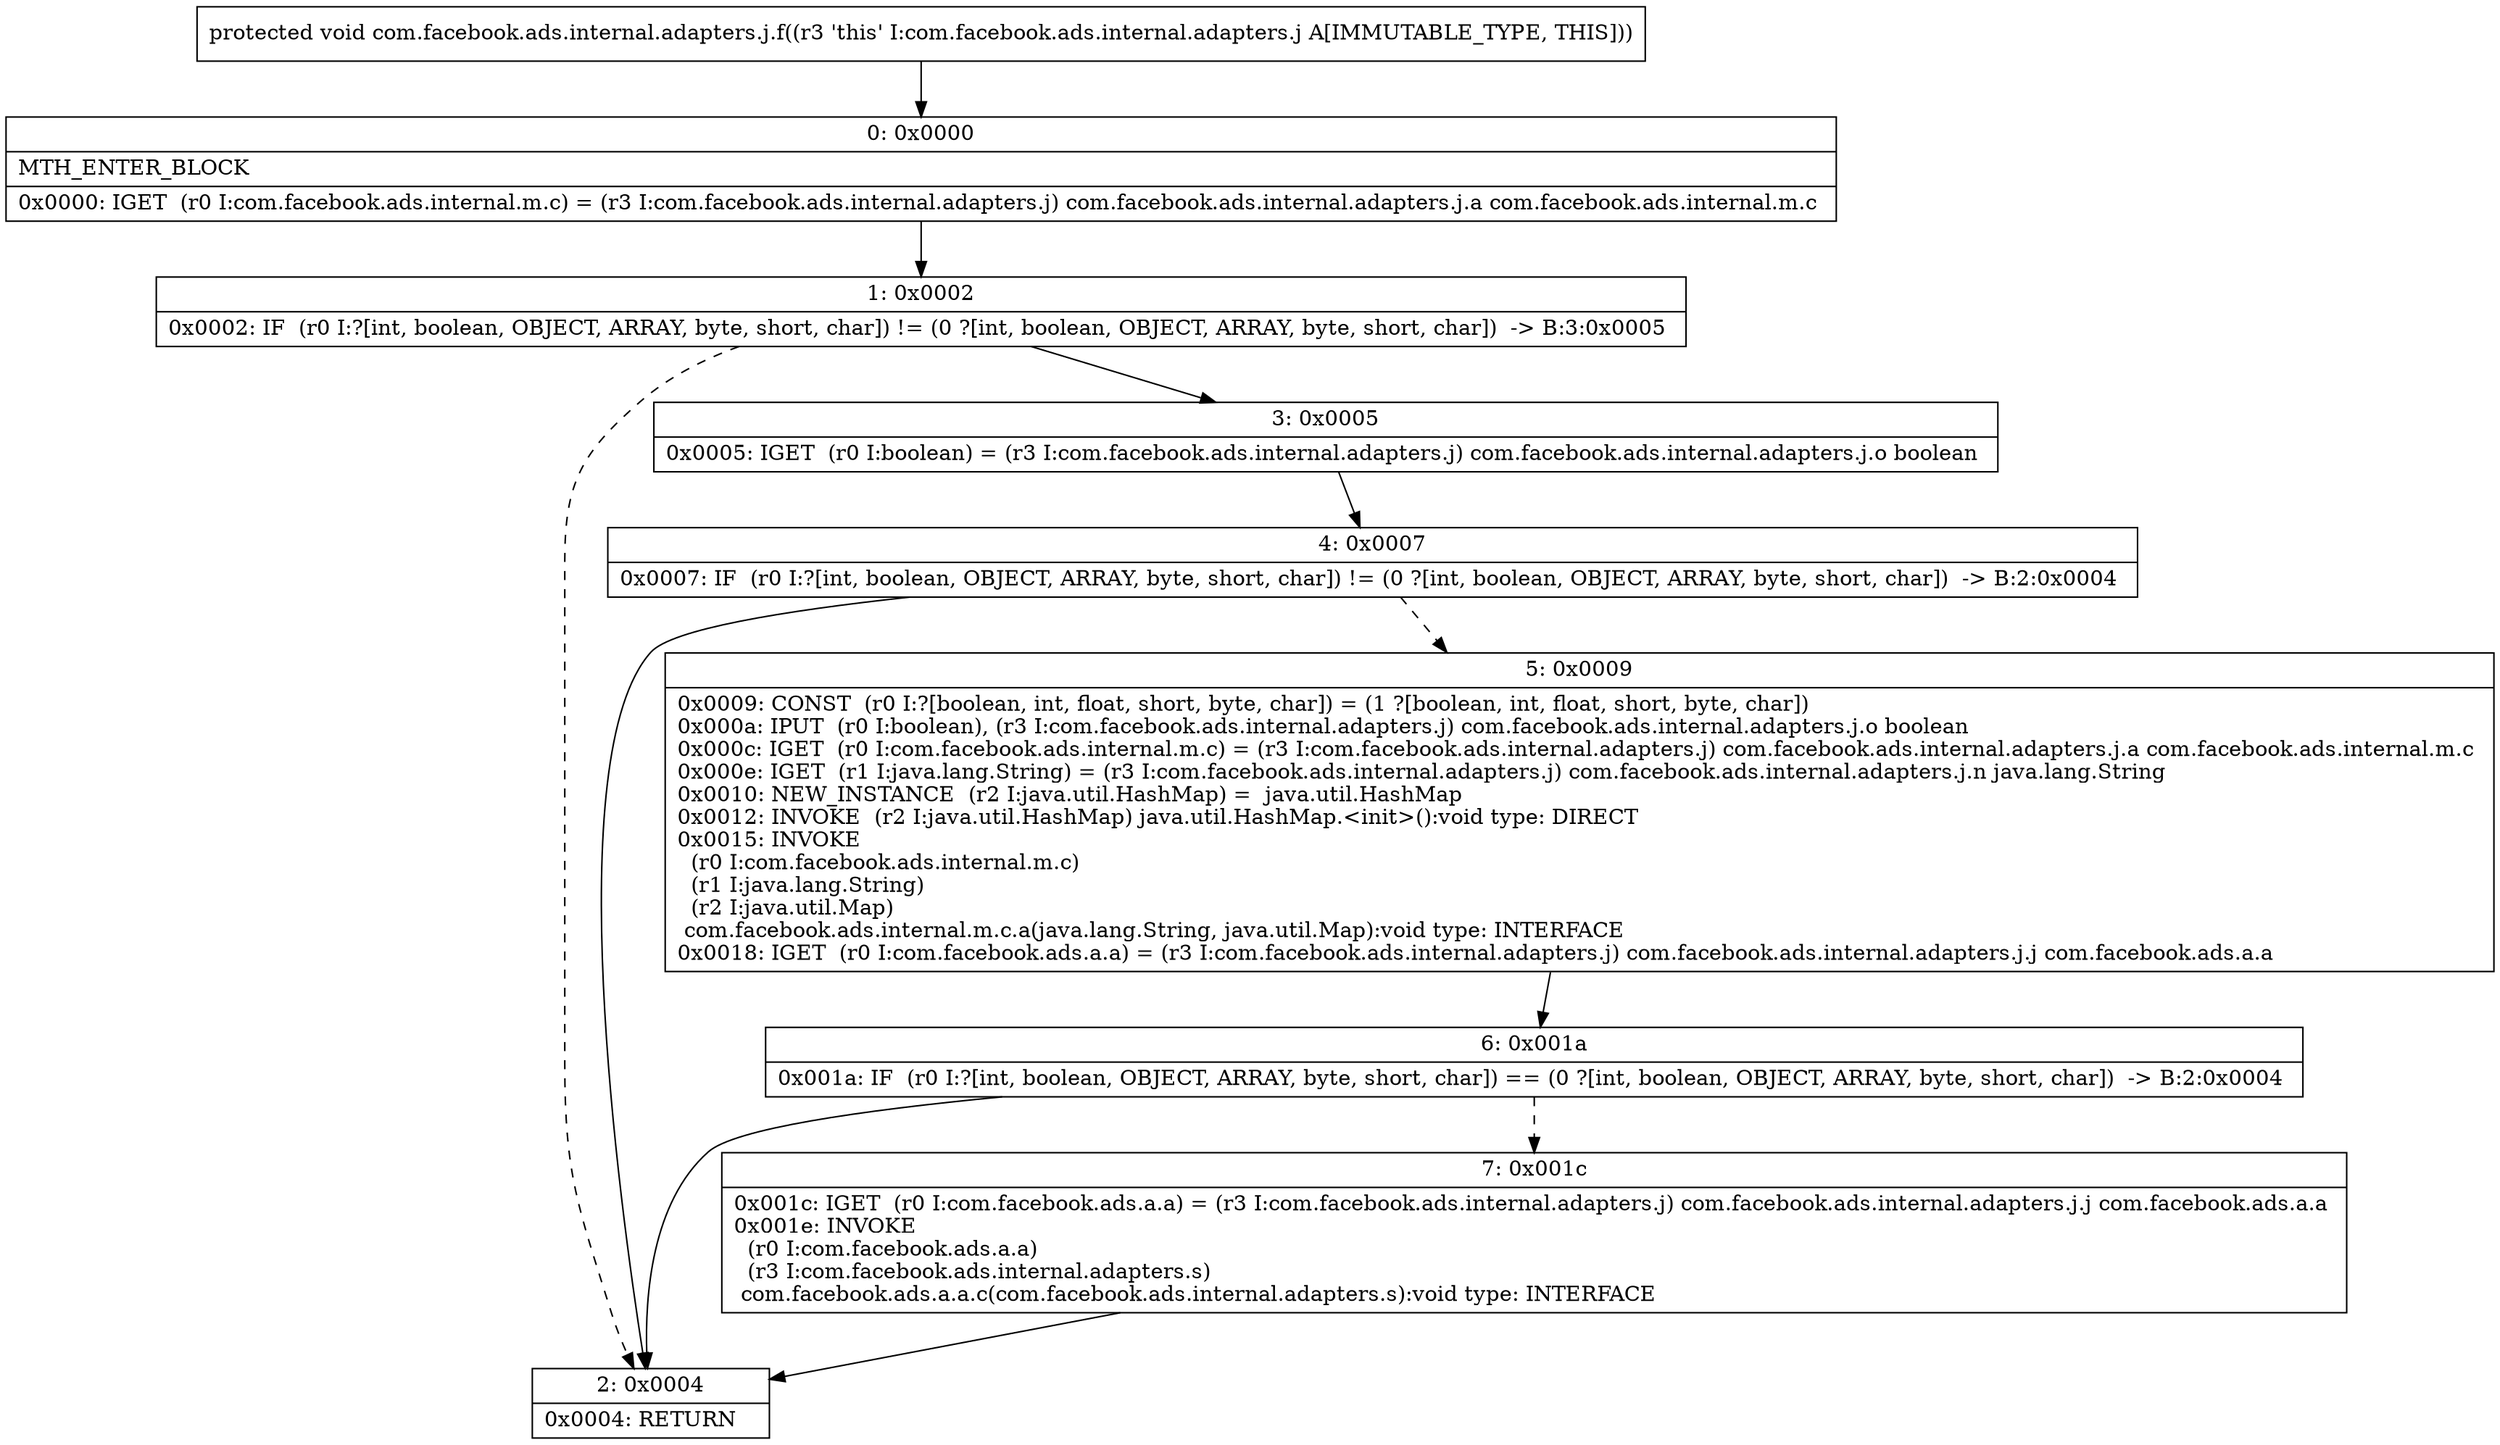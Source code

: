 digraph "CFG forcom.facebook.ads.internal.adapters.j.f()V" {
Node_0 [shape=record,label="{0\:\ 0x0000|MTH_ENTER_BLOCK\l|0x0000: IGET  (r0 I:com.facebook.ads.internal.m.c) = (r3 I:com.facebook.ads.internal.adapters.j) com.facebook.ads.internal.adapters.j.a com.facebook.ads.internal.m.c \l}"];
Node_1 [shape=record,label="{1\:\ 0x0002|0x0002: IF  (r0 I:?[int, boolean, OBJECT, ARRAY, byte, short, char]) != (0 ?[int, boolean, OBJECT, ARRAY, byte, short, char])  \-\> B:3:0x0005 \l}"];
Node_2 [shape=record,label="{2\:\ 0x0004|0x0004: RETURN   \l}"];
Node_3 [shape=record,label="{3\:\ 0x0005|0x0005: IGET  (r0 I:boolean) = (r3 I:com.facebook.ads.internal.adapters.j) com.facebook.ads.internal.adapters.j.o boolean \l}"];
Node_4 [shape=record,label="{4\:\ 0x0007|0x0007: IF  (r0 I:?[int, boolean, OBJECT, ARRAY, byte, short, char]) != (0 ?[int, boolean, OBJECT, ARRAY, byte, short, char])  \-\> B:2:0x0004 \l}"];
Node_5 [shape=record,label="{5\:\ 0x0009|0x0009: CONST  (r0 I:?[boolean, int, float, short, byte, char]) = (1 ?[boolean, int, float, short, byte, char]) \l0x000a: IPUT  (r0 I:boolean), (r3 I:com.facebook.ads.internal.adapters.j) com.facebook.ads.internal.adapters.j.o boolean \l0x000c: IGET  (r0 I:com.facebook.ads.internal.m.c) = (r3 I:com.facebook.ads.internal.adapters.j) com.facebook.ads.internal.adapters.j.a com.facebook.ads.internal.m.c \l0x000e: IGET  (r1 I:java.lang.String) = (r3 I:com.facebook.ads.internal.adapters.j) com.facebook.ads.internal.adapters.j.n java.lang.String \l0x0010: NEW_INSTANCE  (r2 I:java.util.HashMap) =  java.util.HashMap \l0x0012: INVOKE  (r2 I:java.util.HashMap) java.util.HashMap.\<init\>():void type: DIRECT \l0x0015: INVOKE  \l  (r0 I:com.facebook.ads.internal.m.c)\l  (r1 I:java.lang.String)\l  (r2 I:java.util.Map)\l com.facebook.ads.internal.m.c.a(java.lang.String, java.util.Map):void type: INTERFACE \l0x0018: IGET  (r0 I:com.facebook.ads.a.a) = (r3 I:com.facebook.ads.internal.adapters.j) com.facebook.ads.internal.adapters.j.j com.facebook.ads.a.a \l}"];
Node_6 [shape=record,label="{6\:\ 0x001a|0x001a: IF  (r0 I:?[int, boolean, OBJECT, ARRAY, byte, short, char]) == (0 ?[int, boolean, OBJECT, ARRAY, byte, short, char])  \-\> B:2:0x0004 \l}"];
Node_7 [shape=record,label="{7\:\ 0x001c|0x001c: IGET  (r0 I:com.facebook.ads.a.a) = (r3 I:com.facebook.ads.internal.adapters.j) com.facebook.ads.internal.adapters.j.j com.facebook.ads.a.a \l0x001e: INVOKE  \l  (r0 I:com.facebook.ads.a.a)\l  (r3 I:com.facebook.ads.internal.adapters.s)\l com.facebook.ads.a.a.c(com.facebook.ads.internal.adapters.s):void type: INTERFACE \l}"];
MethodNode[shape=record,label="{protected void com.facebook.ads.internal.adapters.j.f((r3 'this' I:com.facebook.ads.internal.adapters.j A[IMMUTABLE_TYPE, THIS])) }"];
MethodNode -> Node_0;
Node_0 -> Node_1;
Node_1 -> Node_2[style=dashed];
Node_1 -> Node_3;
Node_3 -> Node_4;
Node_4 -> Node_2;
Node_4 -> Node_5[style=dashed];
Node_5 -> Node_6;
Node_6 -> Node_2;
Node_6 -> Node_7[style=dashed];
Node_7 -> Node_2;
}

